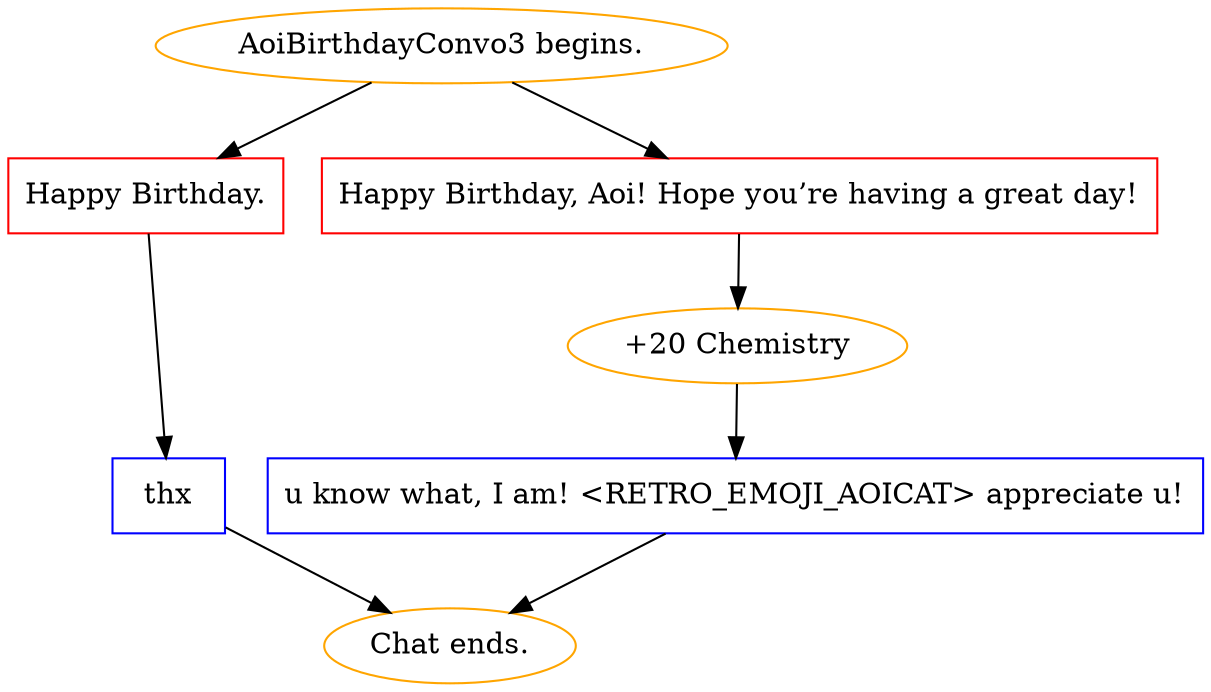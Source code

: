 digraph {
	"AoiBirthdayConvo3 begins." [color=orange];
		"AoiBirthdayConvo3 begins." -> j3923384056;
		"AoiBirthdayConvo3 begins." -> j212596875;
	j3923384056 [label="Happy Birthday.",shape=box,color=red];
		j3923384056 -> j4165662081;
	j212596875 [label="Happy Birthday, Aoi! Hope you’re having a great day!",shape=box,color=red];
		j212596875 -> j2662802187;
	j4165662081 [label="thx",shape=box,color=blue];
		j4165662081 -> "Chat ends.";
	j2662802187 [label="+20 Chemistry",color=orange];
		j2662802187 -> j4025433283;
	"Chat ends." [color=orange];
	j4025433283 [label="u know what, I am! <RETRO_EMOJI_AOICAT> appreciate u!",shape=box,color=blue];
		j4025433283 -> "Chat ends.";
}